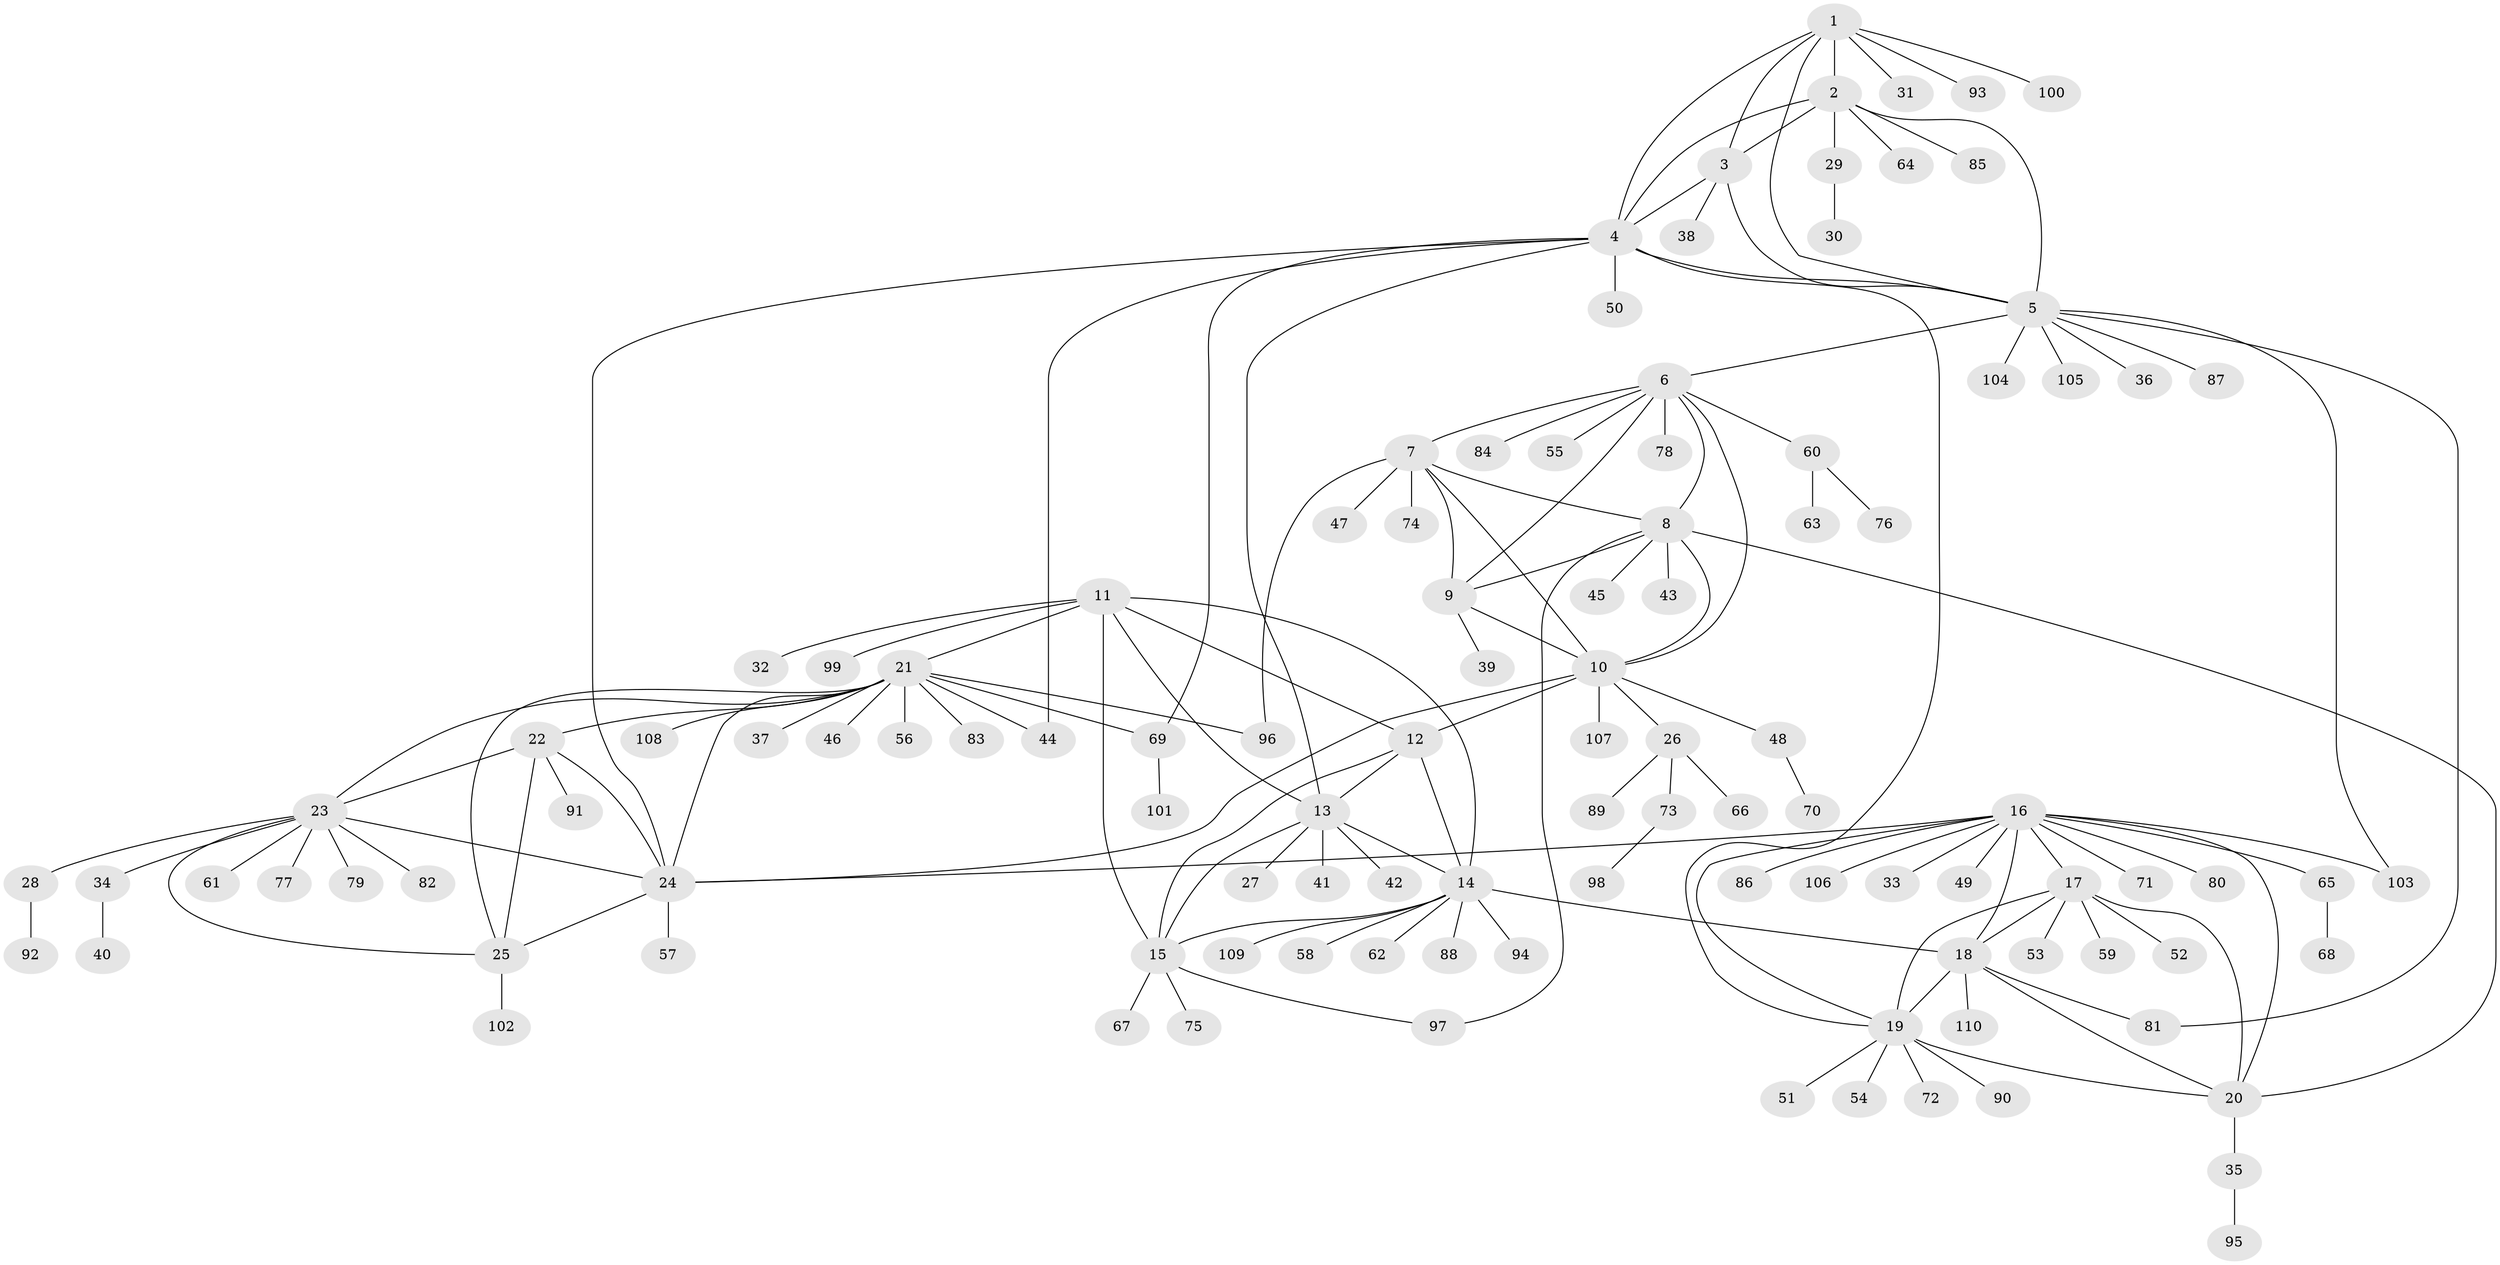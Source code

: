 // coarse degree distribution, {4: 0.01818181818181818, 6: 0.03636363636363636, 3: 0.01818181818181818, 1: 0.8363636363636363, 7: 0.01818181818181818, 19: 0.01818181818181818, 10: 0.01818181818181818, 9: 0.01818181818181818, 8: 0.01818181818181818}
// Generated by graph-tools (version 1.1) at 2025/57/03/04/25 21:57:33]
// undirected, 110 vertices, 151 edges
graph export_dot {
graph [start="1"]
  node [color=gray90,style=filled];
  1;
  2;
  3;
  4;
  5;
  6;
  7;
  8;
  9;
  10;
  11;
  12;
  13;
  14;
  15;
  16;
  17;
  18;
  19;
  20;
  21;
  22;
  23;
  24;
  25;
  26;
  27;
  28;
  29;
  30;
  31;
  32;
  33;
  34;
  35;
  36;
  37;
  38;
  39;
  40;
  41;
  42;
  43;
  44;
  45;
  46;
  47;
  48;
  49;
  50;
  51;
  52;
  53;
  54;
  55;
  56;
  57;
  58;
  59;
  60;
  61;
  62;
  63;
  64;
  65;
  66;
  67;
  68;
  69;
  70;
  71;
  72;
  73;
  74;
  75;
  76;
  77;
  78;
  79;
  80;
  81;
  82;
  83;
  84;
  85;
  86;
  87;
  88;
  89;
  90;
  91;
  92;
  93;
  94;
  95;
  96;
  97;
  98;
  99;
  100;
  101;
  102;
  103;
  104;
  105;
  106;
  107;
  108;
  109;
  110;
  1 -- 2;
  1 -- 3;
  1 -- 4;
  1 -- 5;
  1 -- 31;
  1 -- 93;
  1 -- 100;
  2 -- 3;
  2 -- 4;
  2 -- 5;
  2 -- 29;
  2 -- 64;
  2 -- 85;
  3 -- 4;
  3 -- 5;
  3 -- 38;
  4 -- 5;
  4 -- 13;
  4 -- 19;
  4 -- 24;
  4 -- 44;
  4 -- 50;
  4 -- 69;
  5 -- 6;
  5 -- 36;
  5 -- 81;
  5 -- 87;
  5 -- 103;
  5 -- 104;
  5 -- 105;
  6 -- 7;
  6 -- 8;
  6 -- 9;
  6 -- 10;
  6 -- 55;
  6 -- 60;
  6 -- 78;
  6 -- 84;
  7 -- 8;
  7 -- 9;
  7 -- 10;
  7 -- 47;
  7 -- 74;
  7 -- 96;
  8 -- 9;
  8 -- 10;
  8 -- 20;
  8 -- 43;
  8 -- 45;
  8 -- 97;
  9 -- 10;
  9 -- 39;
  10 -- 12;
  10 -- 24;
  10 -- 26;
  10 -- 48;
  10 -- 107;
  11 -- 12;
  11 -- 13;
  11 -- 14;
  11 -- 15;
  11 -- 21;
  11 -- 32;
  11 -- 99;
  12 -- 13;
  12 -- 14;
  12 -- 15;
  13 -- 14;
  13 -- 15;
  13 -- 27;
  13 -- 41;
  13 -- 42;
  14 -- 15;
  14 -- 18;
  14 -- 58;
  14 -- 62;
  14 -- 88;
  14 -- 94;
  14 -- 109;
  15 -- 67;
  15 -- 75;
  15 -- 97;
  16 -- 17;
  16 -- 18;
  16 -- 19;
  16 -- 20;
  16 -- 24;
  16 -- 33;
  16 -- 49;
  16 -- 65;
  16 -- 71;
  16 -- 80;
  16 -- 86;
  16 -- 103;
  16 -- 106;
  17 -- 18;
  17 -- 19;
  17 -- 20;
  17 -- 52;
  17 -- 53;
  17 -- 59;
  18 -- 19;
  18 -- 20;
  18 -- 81;
  18 -- 110;
  19 -- 20;
  19 -- 51;
  19 -- 54;
  19 -- 72;
  19 -- 90;
  20 -- 35;
  21 -- 22;
  21 -- 23;
  21 -- 24;
  21 -- 25;
  21 -- 37;
  21 -- 44;
  21 -- 46;
  21 -- 56;
  21 -- 69;
  21 -- 83;
  21 -- 96;
  21 -- 108;
  22 -- 23;
  22 -- 24;
  22 -- 25;
  22 -- 91;
  23 -- 24;
  23 -- 25;
  23 -- 28;
  23 -- 34;
  23 -- 61;
  23 -- 77;
  23 -- 79;
  23 -- 82;
  24 -- 25;
  24 -- 57;
  25 -- 102;
  26 -- 66;
  26 -- 73;
  26 -- 89;
  28 -- 92;
  29 -- 30;
  34 -- 40;
  35 -- 95;
  48 -- 70;
  60 -- 63;
  60 -- 76;
  65 -- 68;
  69 -- 101;
  73 -- 98;
}
